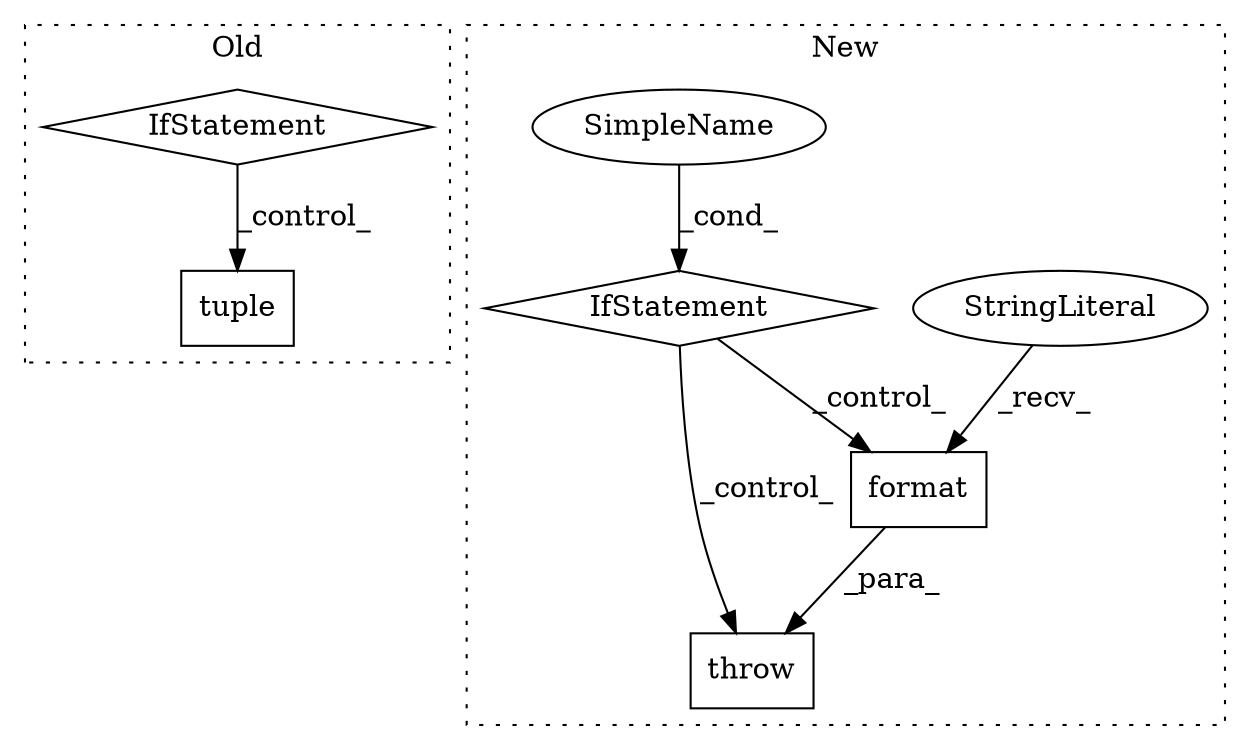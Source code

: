 digraph G {
subgraph cluster0 {
1 [label="tuple" a="32" s="4001,4167" l="17,-3" shape="box"];
7 [label="IfStatement" a="25" s="3672,3760" l="4,2" shape="diamond"];
label = "Old";
style="dotted";
}
subgraph cluster1 {
2 [label="format" a="32" s="4375,4410" l="7,1" shape="box"];
3 [label="StringLiteral" a="45" s="4247" l="127" shape="ellipse"];
4 [label="IfStatement" a="25" s="4181,4216" l="4,2" shape="diamond"];
5 [label="SimpleName" a="42" s="" l="" shape="ellipse"];
6 [label="throw" a="53" s="4228" l="6" shape="box"];
label = "New";
style="dotted";
}
2 -> 6 [label="_para_"];
3 -> 2 [label="_recv_"];
4 -> 2 [label="_control_"];
4 -> 6 [label="_control_"];
5 -> 4 [label="_cond_"];
7 -> 1 [label="_control_"];
}